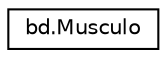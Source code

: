 digraph "Graphical Class Hierarchy"
{
  edge [fontname="Helvetica",fontsize="10",labelfontname="Helvetica",labelfontsize="10"];
  node [fontname="Helvetica",fontsize="10",shape=record];
  rankdir="LR";
  Node0 [label="bd.Musculo",height=0.2,width=0.4,color="black", fillcolor="white", style="filled",URL="$classbd_1_1_musculo.html"];
}
